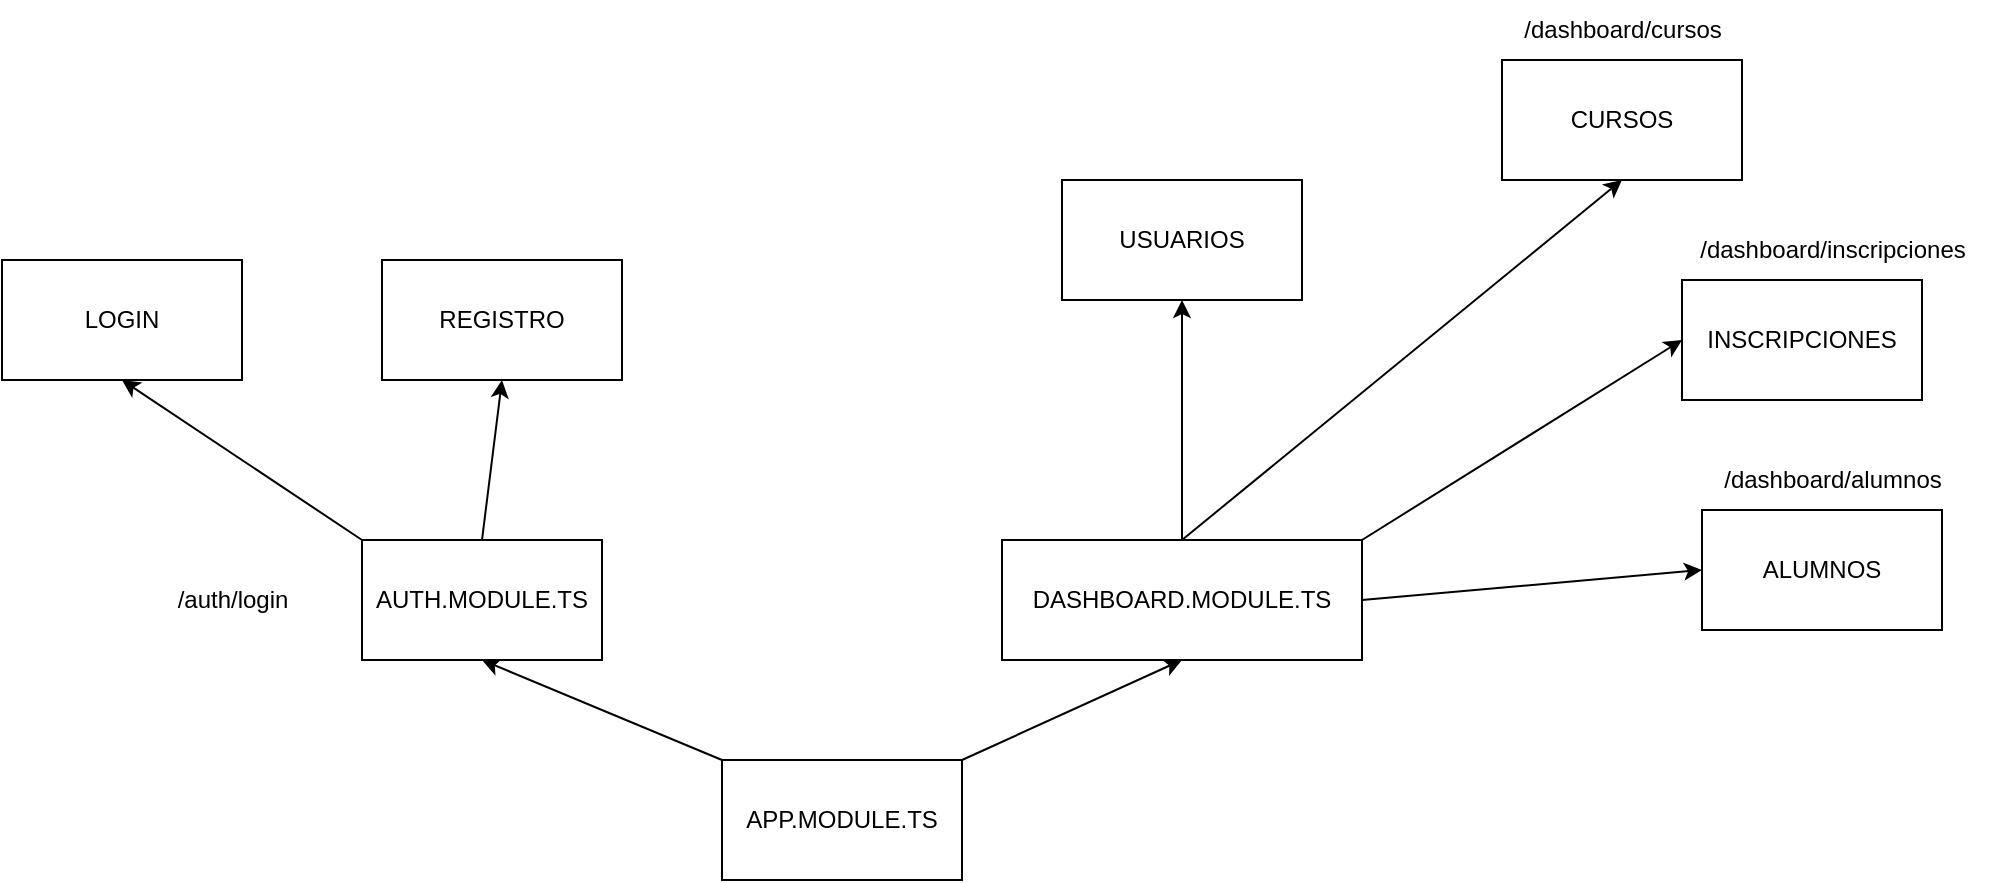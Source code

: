 <mxfile>
    <diagram id="KHWvAqFyZL9i6QC5uJWH" name="Page-1">
        <mxGraphModel dx="1986" dy="1466" grid="1" gridSize="10" guides="1" tooltips="1" connect="1" arrows="1" fold="1" page="1" pageScale="1" pageWidth="850" pageHeight="1100" math="0" shadow="0">
            <root>
                <mxCell id="0"/>
                <mxCell id="1" parent="0"/>
                <mxCell id="5" style="edgeStyle=none;html=1;exitX=0;exitY=0;exitDx=0;exitDy=0;entryX=0.5;entryY=1;entryDx=0;entryDy=0;" edge="1" parent="1" source="2" target="3">
                    <mxGeometry relative="1" as="geometry"/>
                </mxCell>
                <mxCell id="6" style="edgeStyle=none;html=1;exitX=1;exitY=0;exitDx=0;exitDy=0;entryX=0.5;entryY=1;entryDx=0;entryDy=0;" edge="1" parent="1" source="2" target="4">
                    <mxGeometry relative="1" as="geometry"/>
                </mxCell>
                <mxCell id="2" value="APP.MODULE.TS" style="rounded=0;whiteSpace=wrap;html=1;" vertex="1" parent="1">
                    <mxGeometry x="300" y="230" width="120" height="60" as="geometry"/>
                </mxCell>
                <mxCell id="8" style="edgeStyle=none;html=1;exitX=0;exitY=0;exitDx=0;exitDy=0;entryX=0.5;entryY=1;entryDx=0;entryDy=0;" edge="1" parent="1" source="3" target="7">
                    <mxGeometry relative="1" as="geometry"/>
                </mxCell>
                <mxCell id="10" style="edgeStyle=none;html=1;exitX=0.5;exitY=0;exitDx=0;exitDy=0;entryX=0.5;entryY=1;entryDx=0;entryDy=0;" edge="1" parent="1" source="3" target="9">
                    <mxGeometry relative="1" as="geometry"/>
                </mxCell>
                <mxCell id="3" value="AUTH.MODULE.TS" style="rounded=0;whiteSpace=wrap;html=1;" vertex="1" parent="1">
                    <mxGeometry x="120" y="120" width="120" height="60" as="geometry"/>
                </mxCell>
                <mxCell id="14" style="edgeStyle=none;html=1;exitX=0.5;exitY=0;exitDx=0;exitDy=0;entryX=0.5;entryY=1;entryDx=0;entryDy=0;" edge="1" parent="1" source="4" target="11">
                    <mxGeometry relative="1" as="geometry"/>
                </mxCell>
                <mxCell id="18" style="edgeStyle=none;html=1;exitX=0.5;exitY=0;exitDx=0;exitDy=0;entryX=0.5;entryY=1;entryDx=0;entryDy=0;" edge="1" parent="1" source="4" target="17">
                    <mxGeometry relative="1" as="geometry"/>
                </mxCell>
                <mxCell id="23" style="edgeStyle=none;html=1;exitX=1;exitY=0.5;exitDx=0;exitDy=0;entryX=0;entryY=0.5;entryDx=0;entryDy=0;" edge="1" parent="1" source="4" target="13">
                    <mxGeometry relative="1" as="geometry"/>
                </mxCell>
                <mxCell id="24" style="edgeStyle=none;html=1;exitX=1;exitY=0;exitDx=0;exitDy=0;entryX=0;entryY=0.5;entryDx=0;entryDy=0;" edge="1" parent="1" source="4" target="12">
                    <mxGeometry relative="1" as="geometry"/>
                </mxCell>
                <mxCell id="4" value="DASHBOARD.MODULE.TS" style="rounded=0;whiteSpace=wrap;html=1;" vertex="1" parent="1">
                    <mxGeometry x="440" y="120" width="180" height="60" as="geometry"/>
                </mxCell>
                <mxCell id="7" value="LOGIN" style="rounded=0;whiteSpace=wrap;html=1;" vertex="1" parent="1">
                    <mxGeometry x="-60" y="-20" width="120" height="60" as="geometry"/>
                </mxCell>
                <mxCell id="9" value="REGISTRO" style="rounded=0;whiteSpace=wrap;html=1;" vertex="1" parent="1">
                    <mxGeometry x="130" y="-20" width="120" height="60" as="geometry"/>
                </mxCell>
                <mxCell id="11" value="CURSOS" style="rounded=0;whiteSpace=wrap;html=1;" vertex="1" parent="1">
                    <mxGeometry x="690" y="-120" width="120" height="60" as="geometry"/>
                </mxCell>
                <mxCell id="12" value="INSCRIPCIONES" style="rounded=0;whiteSpace=wrap;html=1;" vertex="1" parent="1">
                    <mxGeometry x="780" y="-10" width="120" height="60" as="geometry"/>
                </mxCell>
                <mxCell id="13" value="ALUMNOS" style="rounded=0;whiteSpace=wrap;html=1;" vertex="1" parent="1">
                    <mxGeometry x="790" y="105" width="120" height="60" as="geometry"/>
                </mxCell>
                <mxCell id="17" value="USUARIOS" style="rounded=0;whiteSpace=wrap;html=1;" vertex="1" parent="1">
                    <mxGeometry x="470" y="-60" width="120" height="60" as="geometry"/>
                </mxCell>
                <mxCell id="19" value="/auth/login" style="text;html=1;align=center;verticalAlign=middle;resizable=0;points=[];autosize=1;strokeColor=none;fillColor=none;" vertex="1" parent="1">
                    <mxGeometry x="15" y="135" width="80" height="30" as="geometry"/>
                </mxCell>
                <mxCell id="20" value="/dashboard/alumnos" style="text;html=1;align=center;verticalAlign=middle;resizable=0;points=[];autosize=1;strokeColor=none;fillColor=none;" vertex="1" parent="1">
                    <mxGeometry x="790" y="75" width="130" height="30" as="geometry"/>
                </mxCell>
                <mxCell id="21" value="/dashboard/cursos&lt;br&gt;" style="text;html=1;align=center;verticalAlign=middle;resizable=0;points=[];autosize=1;strokeColor=none;fillColor=none;" vertex="1" parent="1">
                    <mxGeometry x="690" y="-150" width="120" height="30" as="geometry"/>
                </mxCell>
                <mxCell id="22" value="/dashboard/inscripciones" style="text;html=1;align=center;verticalAlign=middle;resizable=0;points=[];autosize=1;strokeColor=none;fillColor=none;" vertex="1" parent="1">
                    <mxGeometry x="775" y="-40" width="160" height="30" as="geometry"/>
                </mxCell>
            </root>
        </mxGraphModel>
    </diagram>
</mxfile>